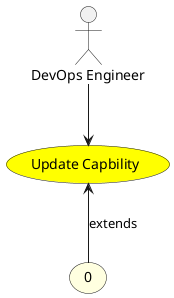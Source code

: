 @startuml


usecase "Update Capbility" as UpdateCapbility #yellow

Actor "DevOps Engineer" as DevOpsEngineer

DevOpsEngineer --> UpdateCapbility





usecase "0" as 0 #lightyellow

UpdateCapbility <-- 0 : extends







@enduml
